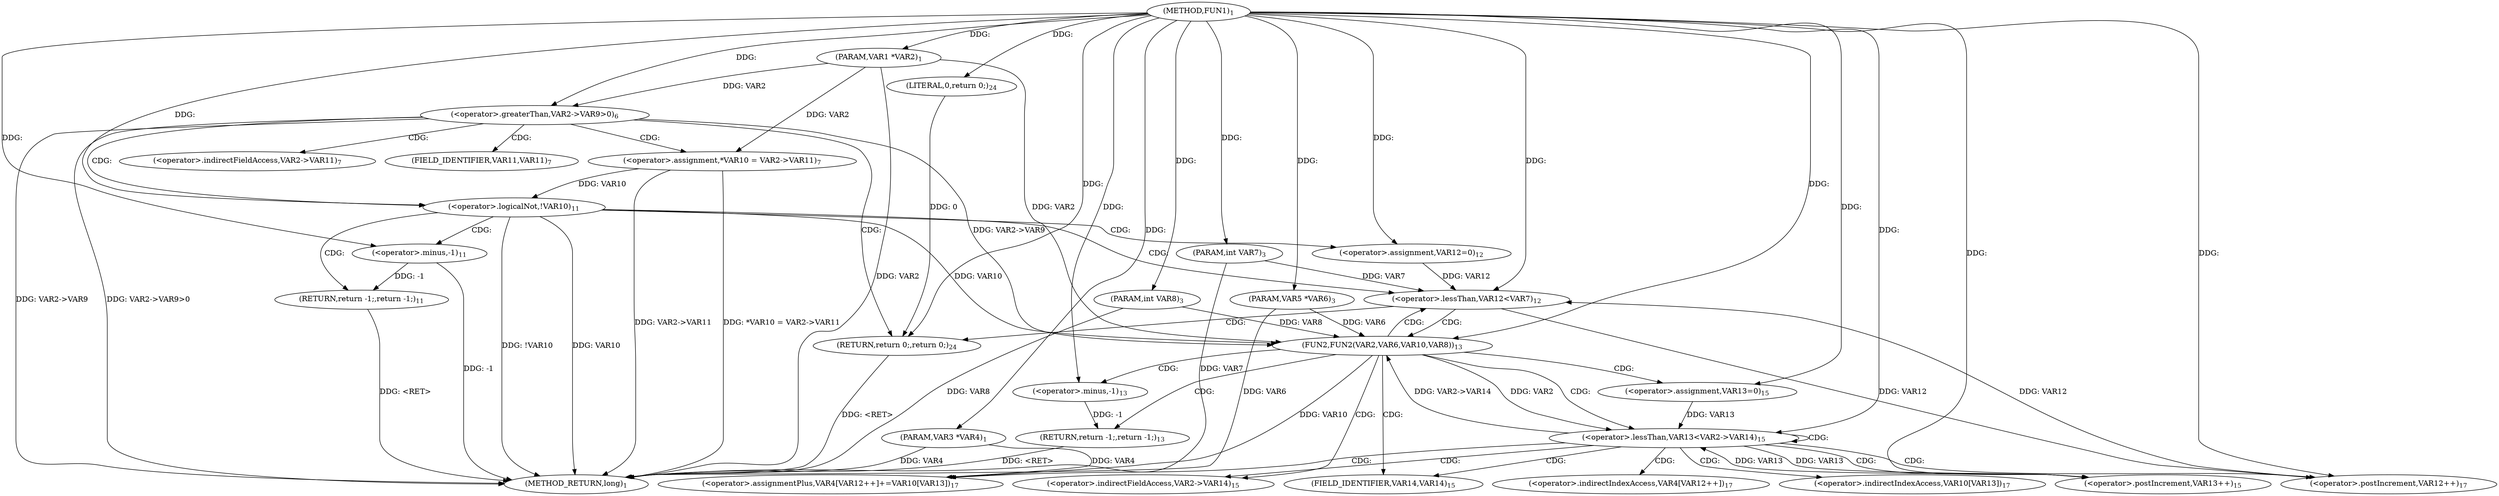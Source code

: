 digraph "FUN1" {  
"8" [label = <(METHOD,FUN1)<SUB>1</SUB>> ]
"78" [label = <(METHOD_RETURN,long)<SUB>1</SUB>> ]
"9" [label = <(PARAM,VAR1 *VAR2)<SUB>1</SUB>> ]
"10" [label = <(PARAM,VAR3 *VAR4)<SUB>1</SUB>> ]
"11" [label = <(PARAM,VAR5 *VAR6)<SUB>3</SUB>> ]
"12" [label = <(PARAM,int VAR7)<SUB>3</SUB>> ]
"13" [label = <(PARAM,int VAR8)<SUB>3</SUB>> ]
"76" [label = <(RETURN,return 0;,return 0;)<SUB>24</SUB>> ]
"16" [label = <(&lt;operator&gt;.greaterThan,VAR2-&gt;VAR9&gt;0)<SUB>6</SUB>> ]
"77" [label = <(LITERAL,0,return 0;)<SUB>24</SUB>> ]
"23" [label = <(&lt;operator&gt;.assignment,*VAR10 = VAR2-&gt;VAR11)<SUB>7</SUB>> ]
"31" [label = <(&lt;operator&gt;.logicalNot,!VAR10)<SUB>11</SUB>> ]
"42" [label = <(&lt;operator&gt;.lessThan,VAR12&lt;VAR7)<SUB>12</SUB>> ]
"34" [label = <(RETURN,return -1;,return -1;)<SUB>11</SUB>> ]
"39" [label = <(&lt;operator&gt;.assignment,VAR12=0)<SUB>12</SUB>> ]
"35" [label = <(&lt;operator&gt;.minus,-1)<SUB>11</SUB>> ]
"47" [label = <(FUN2,FUN2(VAR2,VAR6,VAR10,VAR8))<SUB>13</SUB>> ]
"61" [label = <(&lt;operator&gt;.lessThan,VAR13&lt;VAR2-&gt;VAR14)<SUB>15</SUB>> ]
"66" [label = <(&lt;operator&gt;.postIncrement,VAR13++)<SUB>15</SUB>> ]
"68" [label = <(&lt;operator&gt;.assignmentPlus,VAR4[VAR12++]+=VAR10[VAR13])<SUB>17</SUB>> ]
"53" [label = <(RETURN,return -1;,return -1;)<SUB>13</SUB>> ]
"58" [label = <(&lt;operator&gt;.assignment,VAR13=0)<SUB>15</SUB>> ]
"54" [label = <(&lt;operator&gt;.minus,-1)<SUB>13</SUB>> ]
"71" [label = <(&lt;operator&gt;.postIncrement,VAR12++)<SUB>17</SUB>> ]
"25" [label = <(&lt;operator&gt;.indirectFieldAccess,VAR2-&gt;VAR11)<SUB>7</SUB>> ]
"27" [label = <(FIELD_IDENTIFIER,VAR11,VAR11)<SUB>7</SUB>> ]
"63" [label = <(&lt;operator&gt;.indirectFieldAccess,VAR2-&gt;VAR14)<SUB>15</SUB>> ]
"69" [label = <(&lt;operator&gt;.indirectIndexAccess,VAR4[VAR12++])<SUB>17</SUB>> ]
"73" [label = <(&lt;operator&gt;.indirectIndexAccess,VAR10[VAR13])<SUB>17</SUB>> ]
"65" [label = <(FIELD_IDENTIFIER,VAR14,VAR14)<SUB>15</SUB>> ]
  "34" -> "78"  [ label = "DDG: &lt;RET&gt;"] 
  "76" -> "78"  [ label = "DDG: &lt;RET&gt;"] 
  "53" -> "78"  [ label = "DDG: &lt;RET&gt;"] 
  "9" -> "78"  [ label = "DDG: VAR2"] 
  "10" -> "78"  [ label = "DDG: VAR4"] 
  "11" -> "78"  [ label = "DDG: VAR6"] 
  "12" -> "78"  [ label = "DDG: VAR7"] 
  "13" -> "78"  [ label = "DDG: VAR8"] 
  "16" -> "78"  [ label = "DDG: VAR2-&gt;VAR9"] 
  "16" -> "78"  [ label = "DDG: VAR2-&gt;VAR9&gt;0"] 
  "23" -> "78"  [ label = "DDG: VAR2-&gt;VAR11"] 
  "23" -> "78"  [ label = "DDG: *VAR10 = VAR2-&gt;VAR11"] 
  "31" -> "78"  [ label = "DDG: VAR10"] 
  "31" -> "78"  [ label = "DDG: !VAR10"] 
  "35" -> "78"  [ label = "DDG: -1"] 
  "8" -> "9"  [ label = "DDG: "] 
  "8" -> "10"  [ label = "DDG: "] 
  "8" -> "11"  [ label = "DDG: "] 
  "8" -> "12"  [ label = "DDG: "] 
  "8" -> "13"  [ label = "DDG: "] 
  "77" -> "76"  [ label = "DDG: 0"] 
  "8" -> "76"  [ label = "DDG: "] 
  "8" -> "77"  [ label = "DDG: "] 
  "9" -> "16"  [ label = "DDG: VAR2"] 
  "8" -> "16"  [ label = "DDG: "] 
  "9" -> "23"  [ label = "DDG: VAR2"] 
  "23" -> "31"  [ label = "DDG: VAR10"] 
  "8" -> "31"  [ label = "DDG: "] 
  "35" -> "34"  [ label = "DDG: -1"] 
  "8" -> "39"  [ label = "DDG: "] 
  "39" -> "42"  [ label = "DDG: VAR12"] 
  "71" -> "42"  [ label = "DDG: VAR12"] 
  "8" -> "42"  [ label = "DDG: "] 
  "12" -> "42"  [ label = "DDG: VAR7"] 
  "47" -> "68"  [ label = "DDG: VAR10"] 
  "8" -> "35"  [ label = "DDG: "] 
  "9" -> "47"  [ label = "DDG: VAR2"] 
  "16" -> "47"  [ label = "DDG: VAR2-&gt;VAR9"] 
  "61" -> "47"  [ label = "DDG: VAR2-&gt;VAR14"] 
  "8" -> "47"  [ label = "DDG: "] 
  "11" -> "47"  [ label = "DDG: VAR6"] 
  "31" -> "47"  [ label = "DDG: VAR10"] 
  "13" -> "47"  [ label = "DDG: VAR8"] 
  "54" -> "53"  [ label = "DDG: -1"] 
  "8" -> "58"  [ label = "DDG: "] 
  "58" -> "61"  [ label = "DDG: VAR13"] 
  "66" -> "61"  [ label = "DDG: VAR13"] 
  "8" -> "61"  [ label = "DDG: "] 
  "47" -> "61"  [ label = "DDG: VAR2"] 
  "61" -> "66"  [ label = "DDG: VAR13"] 
  "8" -> "66"  [ label = "DDG: "] 
  "10" -> "68"  [ label = "DDG: VAR4"] 
  "8" -> "54"  [ label = "DDG: "] 
  "42" -> "71"  [ label = "DDG: VAR12"] 
  "8" -> "71"  [ label = "DDG: "] 
  "16" -> "23"  [ label = "CDG: "] 
  "16" -> "25"  [ label = "CDG: "] 
  "16" -> "27"  [ label = "CDG: "] 
  "16" -> "76"  [ label = "CDG: "] 
  "16" -> "31"  [ label = "CDG: "] 
  "31" -> "34"  [ label = "CDG: "] 
  "31" -> "42"  [ label = "CDG: "] 
  "31" -> "35"  [ label = "CDG: "] 
  "31" -> "39"  [ label = "CDG: "] 
  "42" -> "47"  [ label = "CDG: "] 
  "42" -> "76"  [ label = "CDG: "] 
  "47" -> "58"  [ label = "CDG: "] 
  "47" -> "61"  [ label = "CDG: "] 
  "47" -> "42"  [ label = "CDG: "] 
  "47" -> "53"  [ label = "CDG: "] 
  "47" -> "63"  [ label = "CDG: "] 
  "47" -> "65"  [ label = "CDG: "] 
  "47" -> "54"  [ label = "CDG: "] 
  "61" -> "68"  [ label = "CDG: "] 
  "61" -> "73"  [ label = "CDG: "] 
  "61" -> "61"  [ label = "CDG: "] 
  "61" -> "66"  [ label = "CDG: "] 
  "61" -> "71"  [ label = "CDG: "] 
  "61" -> "69"  [ label = "CDG: "] 
  "61" -> "63"  [ label = "CDG: "] 
  "61" -> "65"  [ label = "CDG: "] 
}
